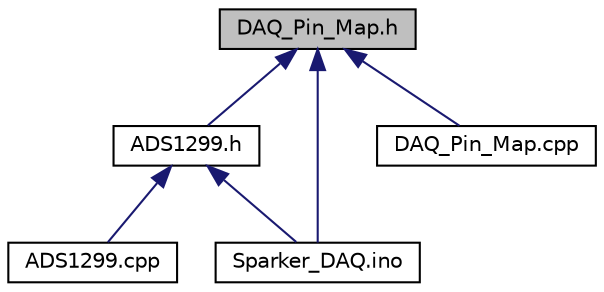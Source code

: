 digraph "DAQ_Pin_Map.h"
{
 // LATEX_PDF_SIZE
  edge [fontname="Helvetica",fontsize="10",labelfontname="Helvetica",labelfontsize="10"];
  node [fontname="Helvetica",fontsize="10",shape=record];
  Node1 [label="DAQ_Pin_Map.h",height=0.2,width=0.4,color="black", fillcolor="grey75", style="filled", fontcolor="black",tooltip=" "];
  Node1 -> Node2 [dir="back",color="midnightblue",fontsize="10",style="solid"];
  Node2 [label="ADS1299.h",height=0.2,width=0.4,color="black", fillcolor="white", style="filled",URL="$_a_d_s1299_8h.html",tooltip="This file holds the ADS1299_Module class function declarations."];
  Node2 -> Node3 [dir="back",color="midnightblue",fontsize="10",style="solid"];
  Node3 [label="ADS1299.cpp",height=0.2,width=0.4,color="black", fillcolor="white", style="filled",URL="$_a_d_s1299_8cpp.html",tooltip="This file holds the ADS1299_Module class function definitions."];
  Node2 -> Node4 [dir="back",color="midnightblue",fontsize="10",style="solid"];
  Node4 [label="Sparker_DAQ.ino",height=0.2,width=0.4,color="black", fillcolor="white", style="filled",URL="$_sparker___d_a_q_8ino.html",tooltip="The main file for the Sparker DAQ."];
  Node1 -> Node5 [dir="back",color="midnightblue",fontsize="10",style="solid"];
  Node5 [label="DAQ_Pin_Map.cpp",height=0.2,width=0.4,color="black", fillcolor="white", style="filled",URL="$_d_a_q___pin___map_8cpp.html",tooltip=" "];
  Node1 -> Node4 [dir="back",color="midnightblue",fontsize="10",style="solid"];
}
